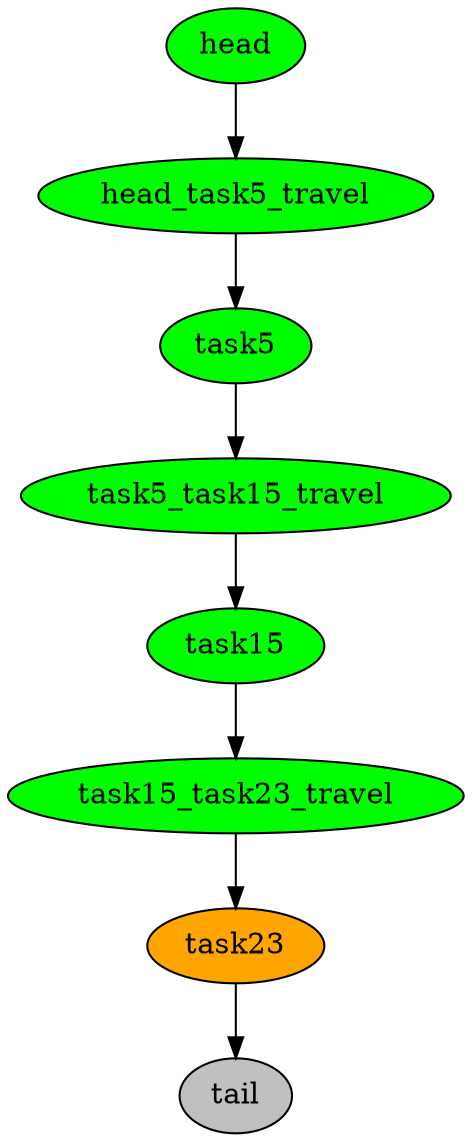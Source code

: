 digraph timeline {
head[label="head",style=filled,fillcolor=green,fontcolor=black];
head_task5_travel[label="head_task5_travel",style=filled,fillcolor=green,fontcolor=black];
task5[label="task5",style=filled,fillcolor=green,fontcolor=black];
task5_task15_travel[label="task5_task15_travel",style=filled,fillcolor=green,fontcolor=black];
task15[label="task15",style=filled,fillcolor=green,fontcolor=black];
task15_task23_travel[label="task15_task23_travel",style=filled,fillcolor=green,fontcolor=black];
task23[label="task23",style=filled,fillcolor=orange,fontcolor=black];
tail[label="tail",style=filled,fillcolor=gray,fontcolor=black];
"head"->"head_task5_travel"[color=black];
"head_task5_travel"->"task5"[color=black];
"task5"->"task5_task15_travel"[color=black];
"task5_task15_travel"->"task15"[color=black];
"task15"->"task15_task23_travel"[color=black];
"task15_task23_travel"->"task23"[color=black];
"task23"->"tail"[color=black];
}
